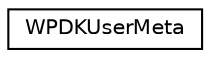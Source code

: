 digraph "Graphical Class Hierarchy"
{
  edge [fontname="Helvetica",fontsize="10",labelfontname="Helvetica",labelfontsize="10"];
  node [fontname="Helvetica",fontsize="10",shape=record];
  rankdir="LR";
  Node1 [label="WPDKUserMeta",height=0.2,width=0.4,color="black", fillcolor="white", style="filled",URL="$classWPDKUserMeta.html"];
}
